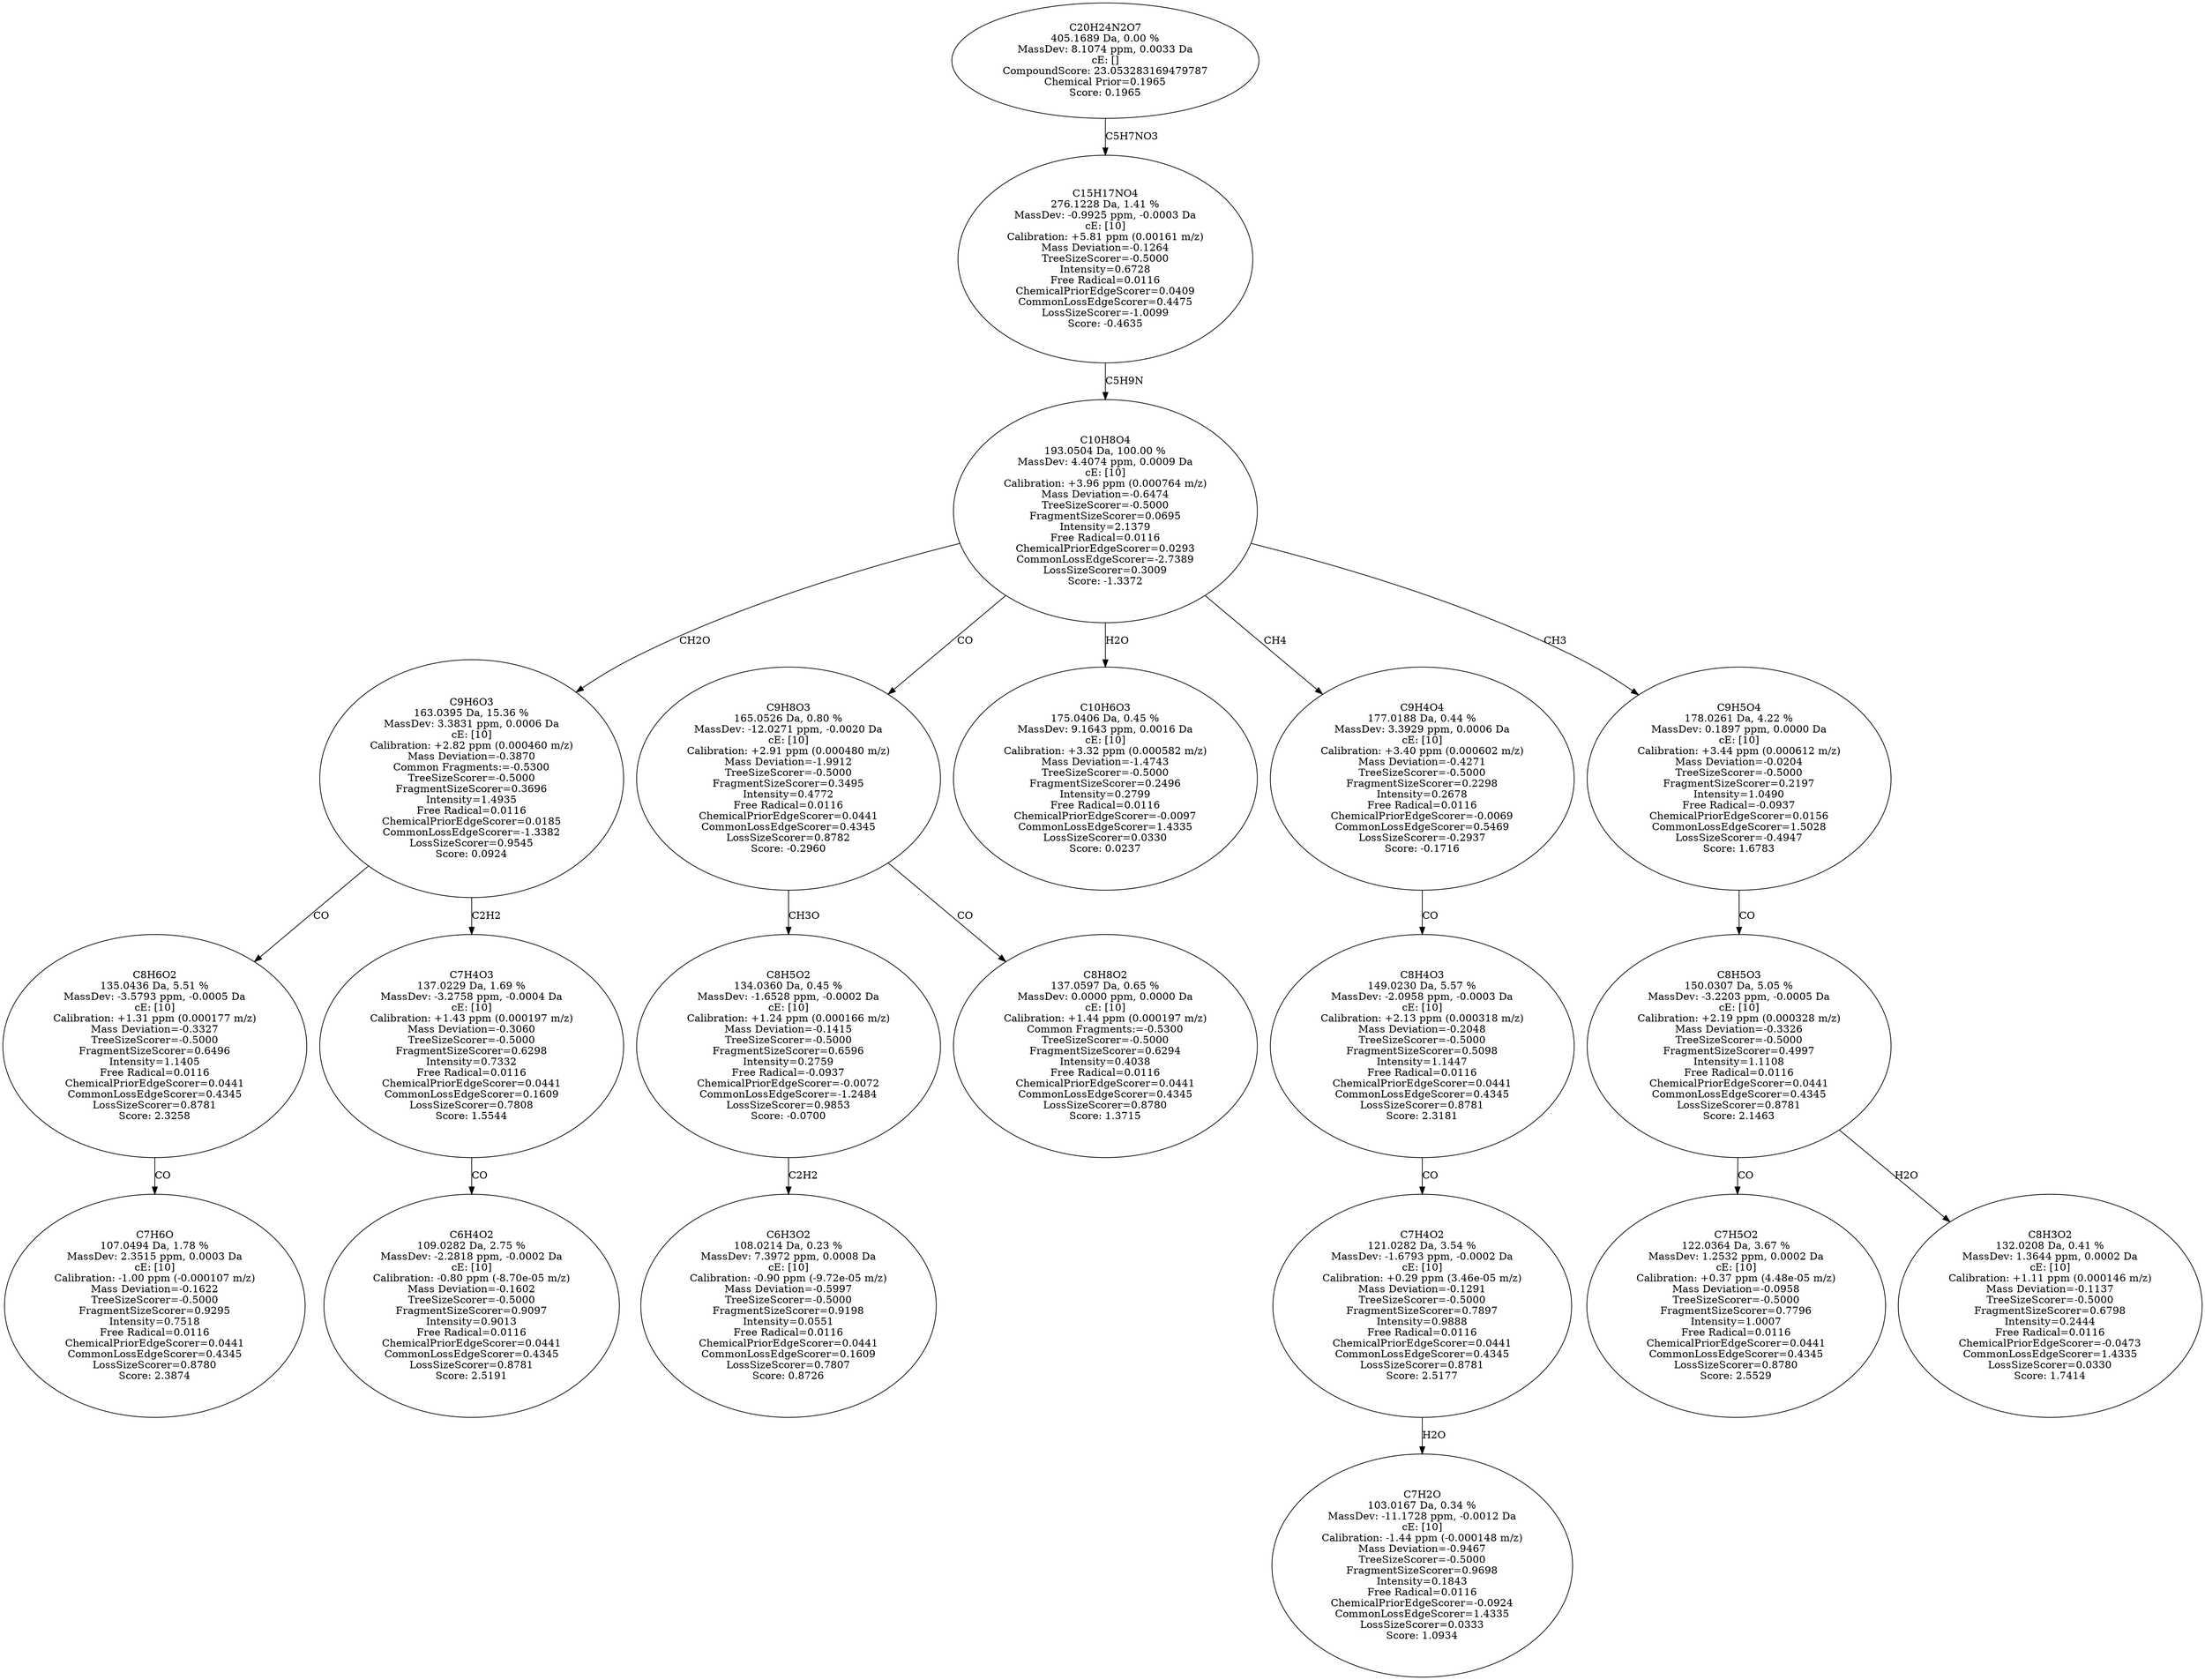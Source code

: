 strict digraph {
v1 [label="C7H6O\n107.0494 Da, 1.78 %\nMassDev: 2.3515 ppm, 0.0003 Da\ncE: [10]\nCalibration: -1.00 ppm (-0.000107 m/z)\nMass Deviation=-0.1622\nTreeSizeScorer=-0.5000\nFragmentSizeScorer=0.9295\nIntensity=0.7518\nFree Radical=0.0116\nChemicalPriorEdgeScorer=0.0441\nCommonLossEdgeScorer=0.4345\nLossSizeScorer=0.8780\nScore: 2.3874"];
v2 [label="C8H6O2\n135.0436 Da, 5.51 %\nMassDev: -3.5793 ppm, -0.0005 Da\ncE: [10]\nCalibration: +1.31 ppm (0.000177 m/z)\nMass Deviation=-0.3327\nTreeSizeScorer=-0.5000\nFragmentSizeScorer=0.6496\nIntensity=1.1405\nFree Radical=0.0116\nChemicalPriorEdgeScorer=0.0441\nCommonLossEdgeScorer=0.4345\nLossSizeScorer=0.8781\nScore: 2.3258"];
v3 [label="C6H4O2\n109.0282 Da, 2.75 %\nMassDev: -2.2818 ppm, -0.0002 Da\ncE: [10]\nCalibration: -0.80 ppm (-8.70e-05 m/z)\nMass Deviation=-0.1602\nTreeSizeScorer=-0.5000\nFragmentSizeScorer=0.9097\nIntensity=0.9013\nFree Radical=0.0116\nChemicalPriorEdgeScorer=0.0441\nCommonLossEdgeScorer=0.4345\nLossSizeScorer=0.8781\nScore: 2.5191"];
v4 [label="C7H4O3\n137.0229 Da, 1.69 %\nMassDev: -3.2758 ppm, -0.0004 Da\ncE: [10]\nCalibration: +1.43 ppm (0.000197 m/z)\nMass Deviation=-0.3060\nTreeSizeScorer=-0.5000\nFragmentSizeScorer=0.6298\nIntensity=0.7332\nFree Radical=0.0116\nChemicalPriorEdgeScorer=0.0441\nCommonLossEdgeScorer=0.1609\nLossSizeScorer=0.7808\nScore: 1.5544"];
v5 [label="C9H6O3\n163.0395 Da, 15.36 %\nMassDev: 3.3831 ppm, 0.0006 Da\ncE: [10]\nCalibration: +2.82 ppm (0.000460 m/z)\nMass Deviation=-0.3870\nCommon Fragments:=-0.5300\nTreeSizeScorer=-0.5000\nFragmentSizeScorer=0.3696\nIntensity=1.4935\nFree Radical=0.0116\nChemicalPriorEdgeScorer=0.0185\nCommonLossEdgeScorer=-1.3382\nLossSizeScorer=0.9545\nScore: 0.0924"];
v6 [label="C6H3O2\n108.0214 Da, 0.23 %\nMassDev: 7.3972 ppm, 0.0008 Da\ncE: [10]\nCalibration: -0.90 ppm (-9.72e-05 m/z)\nMass Deviation=-0.5997\nTreeSizeScorer=-0.5000\nFragmentSizeScorer=0.9198\nIntensity=0.0551\nFree Radical=0.0116\nChemicalPriorEdgeScorer=0.0441\nCommonLossEdgeScorer=0.1609\nLossSizeScorer=0.7807\nScore: 0.8726"];
v7 [label="C8H5O2\n134.0360 Da, 0.45 %\nMassDev: -1.6528 ppm, -0.0002 Da\ncE: [10]\nCalibration: +1.24 ppm (0.000166 m/z)\nMass Deviation=-0.1415\nTreeSizeScorer=-0.5000\nFragmentSizeScorer=0.6596\nIntensity=0.2759\nFree Radical=-0.0937\nChemicalPriorEdgeScorer=-0.0072\nCommonLossEdgeScorer=-1.2484\nLossSizeScorer=0.9853\nScore: -0.0700"];
v8 [label="C8H8O2\n137.0597 Da, 0.65 %\nMassDev: 0.0000 ppm, 0.0000 Da\ncE: [10]\nCalibration: +1.44 ppm (0.000197 m/z)\nCommon Fragments:=-0.5300\nTreeSizeScorer=-0.5000\nFragmentSizeScorer=0.6294\nIntensity=0.4038\nFree Radical=0.0116\nChemicalPriorEdgeScorer=0.0441\nCommonLossEdgeScorer=0.4345\nLossSizeScorer=0.8780\nScore: 1.3715"];
v9 [label="C9H8O3\n165.0526 Da, 0.80 %\nMassDev: -12.0271 ppm, -0.0020 Da\ncE: [10]\nCalibration: +2.91 ppm (0.000480 m/z)\nMass Deviation=-1.9912\nTreeSizeScorer=-0.5000\nFragmentSizeScorer=0.3495\nIntensity=0.4772\nFree Radical=0.0116\nChemicalPriorEdgeScorer=0.0441\nCommonLossEdgeScorer=0.4345\nLossSizeScorer=0.8782\nScore: -0.2960"];
v10 [label="C10H6O3\n175.0406 Da, 0.45 %\nMassDev: 9.1643 ppm, 0.0016 Da\ncE: [10]\nCalibration: +3.32 ppm (0.000582 m/z)\nMass Deviation=-1.4743\nTreeSizeScorer=-0.5000\nFragmentSizeScorer=0.2496\nIntensity=0.2799\nFree Radical=0.0116\nChemicalPriorEdgeScorer=-0.0097\nCommonLossEdgeScorer=1.4335\nLossSizeScorer=0.0330\nScore: 0.0237"];
v11 [label="C7H2O\n103.0167 Da, 0.34 %\nMassDev: -11.1728 ppm, -0.0012 Da\ncE: [10]\nCalibration: -1.44 ppm (-0.000148 m/z)\nMass Deviation=-0.9467\nTreeSizeScorer=-0.5000\nFragmentSizeScorer=0.9698\nIntensity=0.1843\nFree Radical=0.0116\nChemicalPriorEdgeScorer=-0.0924\nCommonLossEdgeScorer=1.4335\nLossSizeScorer=0.0333\nScore: 1.0934"];
v12 [label="C7H4O2\n121.0282 Da, 3.54 %\nMassDev: -1.6793 ppm, -0.0002 Da\ncE: [10]\nCalibration: +0.29 ppm (3.46e-05 m/z)\nMass Deviation=-0.1291\nTreeSizeScorer=-0.5000\nFragmentSizeScorer=0.7897\nIntensity=0.9888\nFree Radical=0.0116\nChemicalPriorEdgeScorer=0.0441\nCommonLossEdgeScorer=0.4345\nLossSizeScorer=0.8781\nScore: 2.5177"];
v13 [label="C8H4O3\n149.0230 Da, 5.57 %\nMassDev: -2.0958 ppm, -0.0003 Da\ncE: [10]\nCalibration: +2.13 ppm (0.000318 m/z)\nMass Deviation=-0.2048\nTreeSizeScorer=-0.5000\nFragmentSizeScorer=0.5098\nIntensity=1.1447\nFree Radical=0.0116\nChemicalPriorEdgeScorer=0.0441\nCommonLossEdgeScorer=0.4345\nLossSizeScorer=0.8781\nScore: 2.3181"];
v14 [label="C9H4O4\n177.0188 Da, 0.44 %\nMassDev: 3.3929 ppm, 0.0006 Da\ncE: [10]\nCalibration: +3.40 ppm (0.000602 m/z)\nMass Deviation=-0.4271\nTreeSizeScorer=-0.5000\nFragmentSizeScorer=0.2298\nIntensity=0.2678\nFree Radical=0.0116\nChemicalPriorEdgeScorer=-0.0069\nCommonLossEdgeScorer=0.5469\nLossSizeScorer=-0.2937\nScore: -0.1716"];
v15 [label="C7H5O2\n122.0364 Da, 3.67 %\nMassDev: 1.2532 ppm, 0.0002 Da\ncE: [10]\nCalibration: +0.37 ppm (4.48e-05 m/z)\nMass Deviation=-0.0958\nTreeSizeScorer=-0.5000\nFragmentSizeScorer=0.7796\nIntensity=1.0007\nFree Radical=0.0116\nChemicalPriorEdgeScorer=0.0441\nCommonLossEdgeScorer=0.4345\nLossSizeScorer=0.8780\nScore: 2.5529"];
v16 [label="C8H3O2\n132.0208 Da, 0.41 %\nMassDev: 1.3644 ppm, 0.0002 Da\ncE: [10]\nCalibration: +1.11 ppm (0.000146 m/z)\nMass Deviation=-0.1137\nTreeSizeScorer=-0.5000\nFragmentSizeScorer=0.6798\nIntensity=0.2444\nFree Radical=0.0116\nChemicalPriorEdgeScorer=-0.0473\nCommonLossEdgeScorer=1.4335\nLossSizeScorer=0.0330\nScore: 1.7414"];
v17 [label="C8H5O3\n150.0307 Da, 5.05 %\nMassDev: -3.2203 ppm, -0.0005 Da\ncE: [10]\nCalibration: +2.19 ppm (0.000328 m/z)\nMass Deviation=-0.3326\nTreeSizeScorer=-0.5000\nFragmentSizeScorer=0.4997\nIntensity=1.1108\nFree Radical=0.0116\nChemicalPriorEdgeScorer=0.0441\nCommonLossEdgeScorer=0.4345\nLossSizeScorer=0.8781\nScore: 2.1463"];
v18 [label="C9H5O4\n178.0261 Da, 4.22 %\nMassDev: 0.1897 ppm, 0.0000 Da\ncE: [10]\nCalibration: +3.44 ppm (0.000612 m/z)\nMass Deviation=-0.0204\nTreeSizeScorer=-0.5000\nFragmentSizeScorer=0.2197\nIntensity=1.0490\nFree Radical=-0.0937\nChemicalPriorEdgeScorer=0.0156\nCommonLossEdgeScorer=1.5028\nLossSizeScorer=-0.4947\nScore: 1.6783"];
v19 [label="C10H8O4\n193.0504 Da, 100.00 %\nMassDev: 4.4074 ppm, 0.0009 Da\ncE: [10]\nCalibration: +3.96 ppm (0.000764 m/z)\nMass Deviation=-0.6474\nTreeSizeScorer=-0.5000\nFragmentSizeScorer=0.0695\nIntensity=2.1379\nFree Radical=0.0116\nChemicalPriorEdgeScorer=0.0293\nCommonLossEdgeScorer=-2.7389\nLossSizeScorer=0.3009\nScore: -1.3372"];
v20 [label="C15H17NO4\n276.1228 Da, 1.41 %\nMassDev: -0.9925 ppm, -0.0003 Da\ncE: [10]\nCalibration: +5.81 ppm (0.00161 m/z)\nMass Deviation=-0.1264\nTreeSizeScorer=-0.5000\nIntensity=0.6728\nFree Radical=0.0116\nChemicalPriorEdgeScorer=0.0409\nCommonLossEdgeScorer=0.4475\nLossSizeScorer=-1.0099\nScore: -0.4635"];
v21 [label="C20H24N2O7\n405.1689 Da, 0.00 %\nMassDev: 8.1074 ppm, 0.0033 Da\ncE: []\nCompoundScore: 23.053283169479787\nChemical Prior=0.1965\nScore: 0.1965"];
v2 -> v1 [label="CO"];
v5 -> v2 [label="CO"];
v4 -> v3 [label="CO"];
v5 -> v4 [label="C2H2"];
v19 -> v5 [label="CH2O"];
v7 -> v6 [label="C2H2"];
v9 -> v7 [label="CH3O"];
v9 -> v8 [label="CO"];
v19 -> v9 [label="CO"];
v19 -> v10 [label="H2O"];
v12 -> v11 [label="H2O"];
v13 -> v12 [label="CO"];
v14 -> v13 [label="CO"];
v19 -> v14 [label="CH4"];
v17 -> v15 [label="CO"];
v17 -> v16 [label="H2O"];
v18 -> v17 [label="CO"];
v19 -> v18 [label="CH3"];
v20 -> v19 [label="C5H9N"];
v21 -> v20 [label="C5H7NO3"];
}